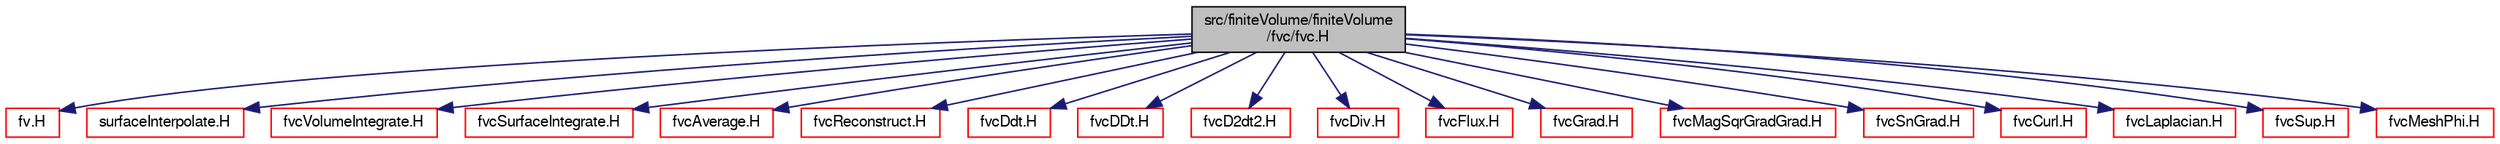 digraph "src/finiteVolume/finiteVolume/fvc/fvc.H"
{
  bgcolor="transparent";
  edge [fontname="FreeSans",fontsize="10",labelfontname="FreeSans",labelfontsize="10"];
  node [fontname="FreeSans",fontsize="10",shape=record];
  Node0 [label="src/finiteVolume/finiteVolume\l/fvc/fvc.H",height=0.2,width=0.4,color="black", fillcolor="grey75", style="filled", fontcolor="black"];
  Node0 -> Node1 [color="midnightblue",fontsize="10",style="solid",fontname="FreeSans"];
  Node1 [label="fv.H",height=0.2,width=0.4,color="red",URL="$a02921.html"];
  Node0 -> Node22 [color="midnightblue",fontsize="10",style="solid",fontname="FreeSans"];
  Node22 [label="surfaceInterpolate.H",height=0.2,width=0.4,color="red",URL="$a04307.html",tooltip="Surface Interpolation. "];
  Node0 -> Node84 [color="midnightblue",fontsize="10",style="solid",fontname="FreeSans"];
  Node84 [label="fvcVolumeIntegrate.H",height=0.2,width=0.4,color="red",URL="$a03050.html",tooltip="Volume integrate volField creating a volField. "];
  Node0 -> Node133 [color="midnightblue",fontsize="10",style="solid",fontname="FreeSans"];
  Node133 [label="fvcSurfaceIntegrate.H",height=0.2,width=0.4,color="red",URL="$a03044.html",tooltip="Surface integrate surfaceField creating a volField. Surface sum a surfaceField creating a volField..."];
  Node0 -> Node134 [color="midnightblue",fontsize="10",style="solid",fontname="FreeSans"];
  Node134 [label="fvcAverage.H",height=0.2,width=0.4,color="red",URL="$a02930.html",tooltip="Area-weighted average a surfaceField creating a volField. "];
  Node0 -> Node135 [color="midnightblue",fontsize="10",style="solid",fontname="FreeSans"];
  Node135 [label="fvcReconstruct.H",height=0.2,width=0.4,color="red",URL="$a03002.html",tooltip="Reconstruct volField from a face flux field. "];
  Node0 -> Node136 [color="midnightblue",fontsize="10",style="solid",fontname="FreeSans"];
  Node136 [label="fvcDdt.H",height=0.2,width=0.4,color="red",URL="$a02960.html",tooltip="Calculate the first temporal derivative. "];
  Node0 -> Node145 [color="midnightblue",fontsize="10",style="solid",fontname="FreeSans"];
  Node145 [label="fvcDDt.H",height=0.2,width=0.4,color="red",URL="$a02957.html",tooltip="Calculate the substantive (total) derivative. "];
  Node0 -> Node146 [color="midnightblue",fontsize="10",style="solid",fontname="FreeSans"];
  Node146 [label="fvcD2dt2.H",height=0.2,width=0.4,color="red",URL="$a02948.html",tooltip="Calculate the second temporal derivative. "];
  Node0 -> Node147 [color="midnightblue",fontsize="10",style="solid",fontname="FreeSans"];
  Node147 [label="fvcDiv.H",height=0.2,width=0.4,color="red",URL="$a02966.html",tooltip="Calculate the divergence of the given field. "];
  Node0 -> Node148 [color="midnightblue",fontsize="10",style="solid",fontname="FreeSans"];
  Node148 [label="fvcFlux.H",height=0.2,width=0.4,color="red",URL="$a02972.html",tooltip="Calculate the face-flux of the given field. "];
  Node0 -> Node149 [color="midnightblue",fontsize="10",style="solid",fontname="FreeSans"];
  Node149 [label="fvcGrad.H",height=0.2,width=0.4,color="red",URL="$a02978.html",tooltip="Calculate the gradient of the given field. "];
  Node0 -> Node150 [color="midnightblue",fontsize="10",style="solid",fontname="FreeSans"];
  Node150 [label="fvcMagSqrGradGrad.H",height=0.2,width=0.4,color="red",URL="$a02990.html",tooltip="Calculate the magnitiude of the square of the gradient of the gradient of the given volField..."];
  Node0 -> Node151 [color="midnightblue",fontsize="10",style="solid",fontname="FreeSans"];
  Node151 [label="fvcSnGrad.H",height=0.2,width=0.4,color="red",URL="$a03032.html",tooltip="Calculate the snGrad of the given volField. "];
  Node0 -> Node152 [color="midnightblue",fontsize="10",style="solid",fontname="FreeSans"];
  Node152 [label="fvcCurl.H",height=0.2,width=0.4,color="red",URL="$a02942.html",tooltip="Calculate the curl of the given volField by constructing the Hodge-dual of the symmetric part of the ..."];
  Node0 -> Node153 [color="midnightblue",fontsize="10",style="solid",fontname="FreeSans"];
  Node153 [label="fvcLaplacian.H",height=0.2,width=0.4,color="red",URL="$a02984.html",tooltip="Calculate the laplacian of the given field. "];
  Node0 -> Node154 [color="midnightblue",fontsize="10",style="solid",fontname="FreeSans"];
  Node154 [label="fvcSup.H",height=0.2,width=0.4,color="red",URL="$a03038.html",tooltip="Calculate the field for explicit evaluation of implicit and explicit sources. "];
  Node0 -> Node155 [color="midnightblue",fontsize="10",style="solid",fontname="FreeSans"];
  Node155 [label="fvcMeshPhi.H",height=0.2,width=0.4,color="red",URL="$a02996.html",tooltip="Calculate the mesh motion flux and convert fluxes from absolute to relative and back. "];
}

